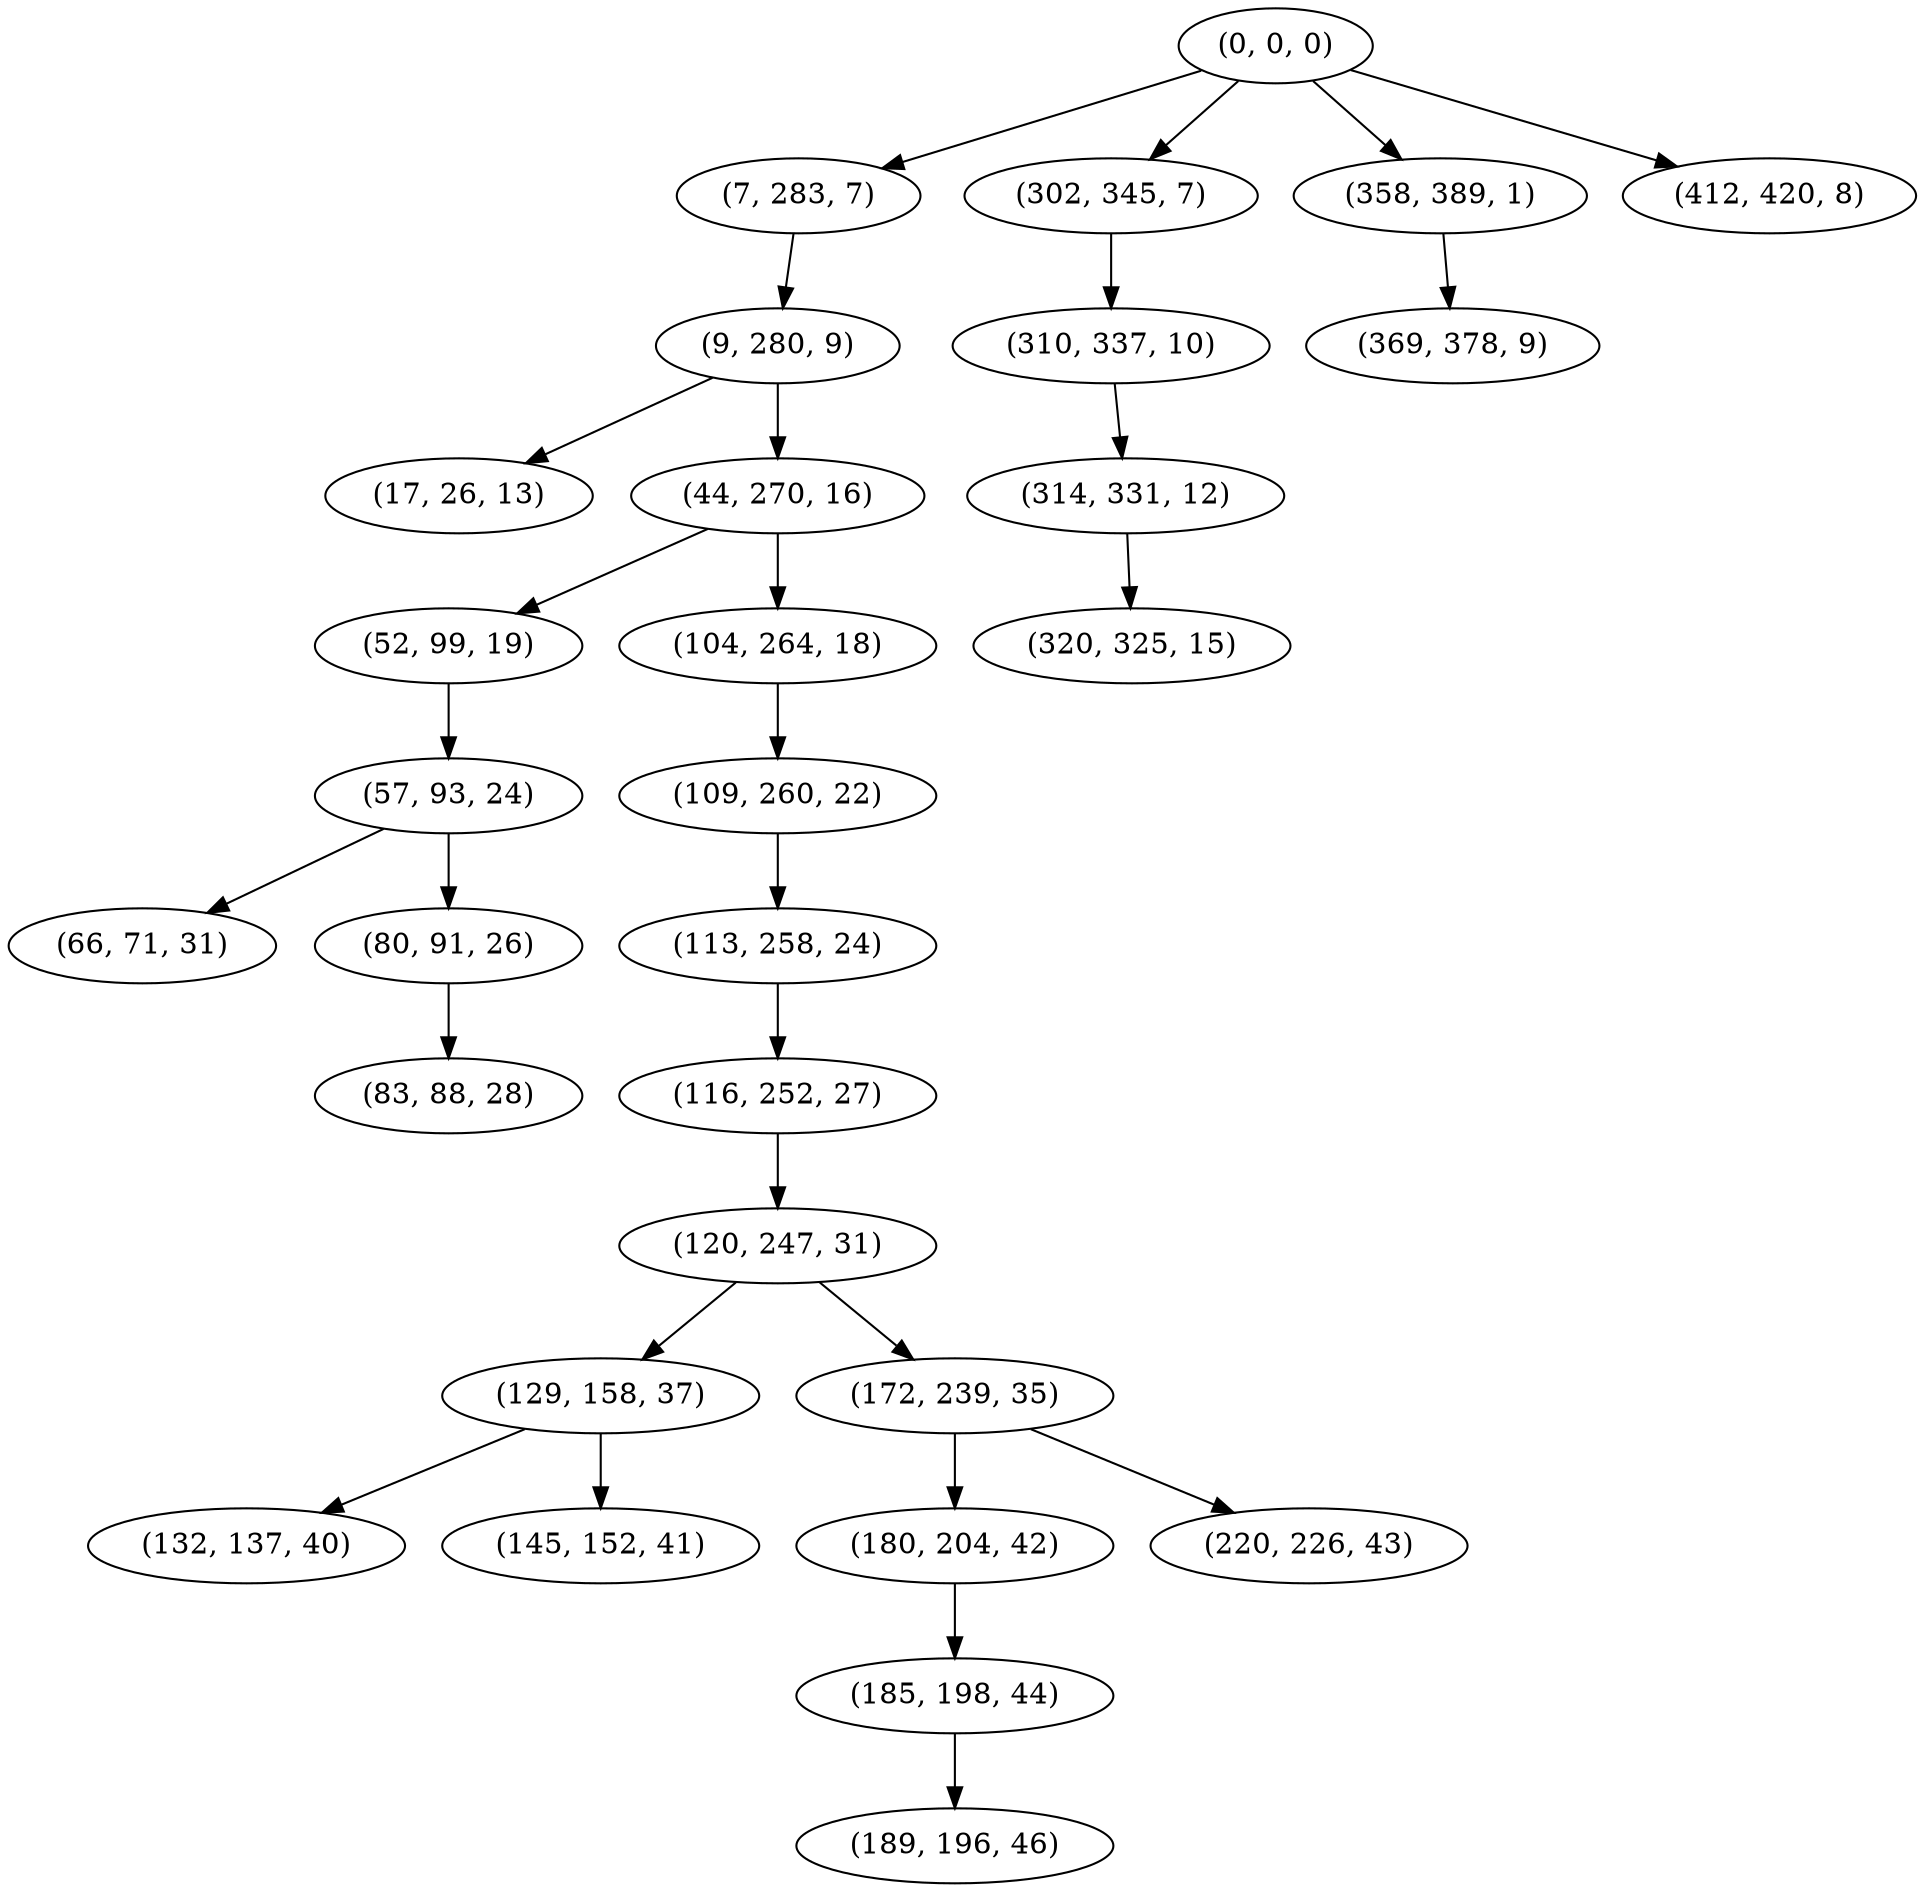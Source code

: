 digraph tree {
    "(0, 0, 0)";
    "(7, 283, 7)";
    "(9, 280, 9)";
    "(17, 26, 13)";
    "(44, 270, 16)";
    "(52, 99, 19)";
    "(57, 93, 24)";
    "(66, 71, 31)";
    "(80, 91, 26)";
    "(83, 88, 28)";
    "(104, 264, 18)";
    "(109, 260, 22)";
    "(113, 258, 24)";
    "(116, 252, 27)";
    "(120, 247, 31)";
    "(129, 158, 37)";
    "(132, 137, 40)";
    "(145, 152, 41)";
    "(172, 239, 35)";
    "(180, 204, 42)";
    "(185, 198, 44)";
    "(189, 196, 46)";
    "(220, 226, 43)";
    "(302, 345, 7)";
    "(310, 337, 10)";
    "(314, 331, 12)";
    "(320, 325, 15)";
    "(358, 389, 1)";
    "(369, 378, 9)";
    "(412, 420, 8)";
    "(0, 0, 0)" -> "(7, 283, 7)";
    "(0, 0, 0)" -> "(302, 345, 7)";
    "(0, 0, 0)" -> "(358, 389, 1)";
    "(0, 0, 0)" -> "(412, 420, 8)";
    "(7, 283, 7)" -> "(9, 280, 9)";
    "(9, 280, 9)" -> "(17, 26, 13)";
    "(9, 280, 9)" -> "(44, 270, 16)";
    "(44, 270, 16)" -> "(52, 99, 19)";
    "(44, 270, 16)" -> "(104, 264, 18)";
    "(52, 99, 19)" -> "(57, 93, 24)";
    "(57, 93, 24)" -> "(66, 71, 31)";
    "(57, 93, 24)" -> "(80, 91, 26)";
    "(80, 91, 26)" -> "(83, 88, 28)";
    "(104, 264, 18)" -> "(109, 260, 22)";
    "(109, 260, 22)" -> "(113, 258, 24)";
    "(113, 258, 24)" -> "(116, 252, 27)";
    "(116, 252, 27)" -> "(120, 247, 31)";
    "(120, 247, 31)" -> "(129, 158, 37)";
    "(120, 247, 31)" -> "(172, 239, 35)";
    "(129, 158, 37)" -> "(132, 137, 40)";
    "(129, 158, 37)" -> "(145, 152, 41)";
    "(172, 239, 35)" -> "(180, 204, 42)";
    "(172, 239, 35)" -> "(220, 226, 43)";
    "(180, 204, 42)" -> "(185, 198, 44)";
    "(185, 198, 44)" -> "(189, 196, 46)";
    "(302, 345, 7)" -> "(310, 337, 10)";
    "(310, 337, 10)" -> "(314, 331, 12)";
    "(314, 331, 12)" -> "(320, 325, 15)";
    "(358, 389, 1)" -> "(369, 378, 9)";
}
